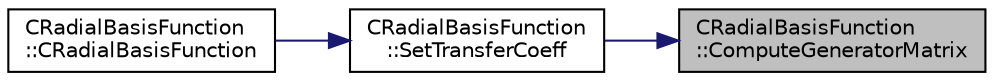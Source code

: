digraph "CRadialBasisFunction::ComputeGeneratorMatrix"
{
 // LATEX_PDF_SIZE
  edge [fontname="Helvetica",fontsize="10",labelfontname="Helvetica",labelfontsize="10"];
  node [fontname="Helvetica",fontsize="10",shape=record];
  rankdir="RL";
  Node1 [label="CRadialBasisFunction\l::ComputeGeneratorMatrix",height=0.2,width=0.4,color="black", fillcolor="grey75", style="filled", fontcolor="black",tooltip="Compute the RBF \"generator\" matrix with or without polynomial terms."];
  Node1 -> Node2 [dir="back",color="midnightblue",fontsize="10",style="solid",fontname="Helvetica"];
  Node2 [label="CRadialBasisFunction\l::SetTransferCoeff",height=0.2,width=0.4,color="black", fillcolor="white", style="filled",URL="$classCRadialBasisFunction.html#a844247f08e8b5e91bbe6e08dd3830fea",tooltip="Set up transfer matrix defining relation between two meshes."];
  Node2 -> Node3 [dir="back",color="midnightblue",fontsize="10",style="solid",fontname="Helvetica"];
  Node3 [label="CRadialBasisFunction\l::CRadialBasisFunction",height=0.2,width=0.4,color="black", fillcolor="white", style="filled",URL="$classCRadialBasisFunction.html#a24d9b5599b680645da7313d755740db4",tooltip="Constructor of the class."];
}
